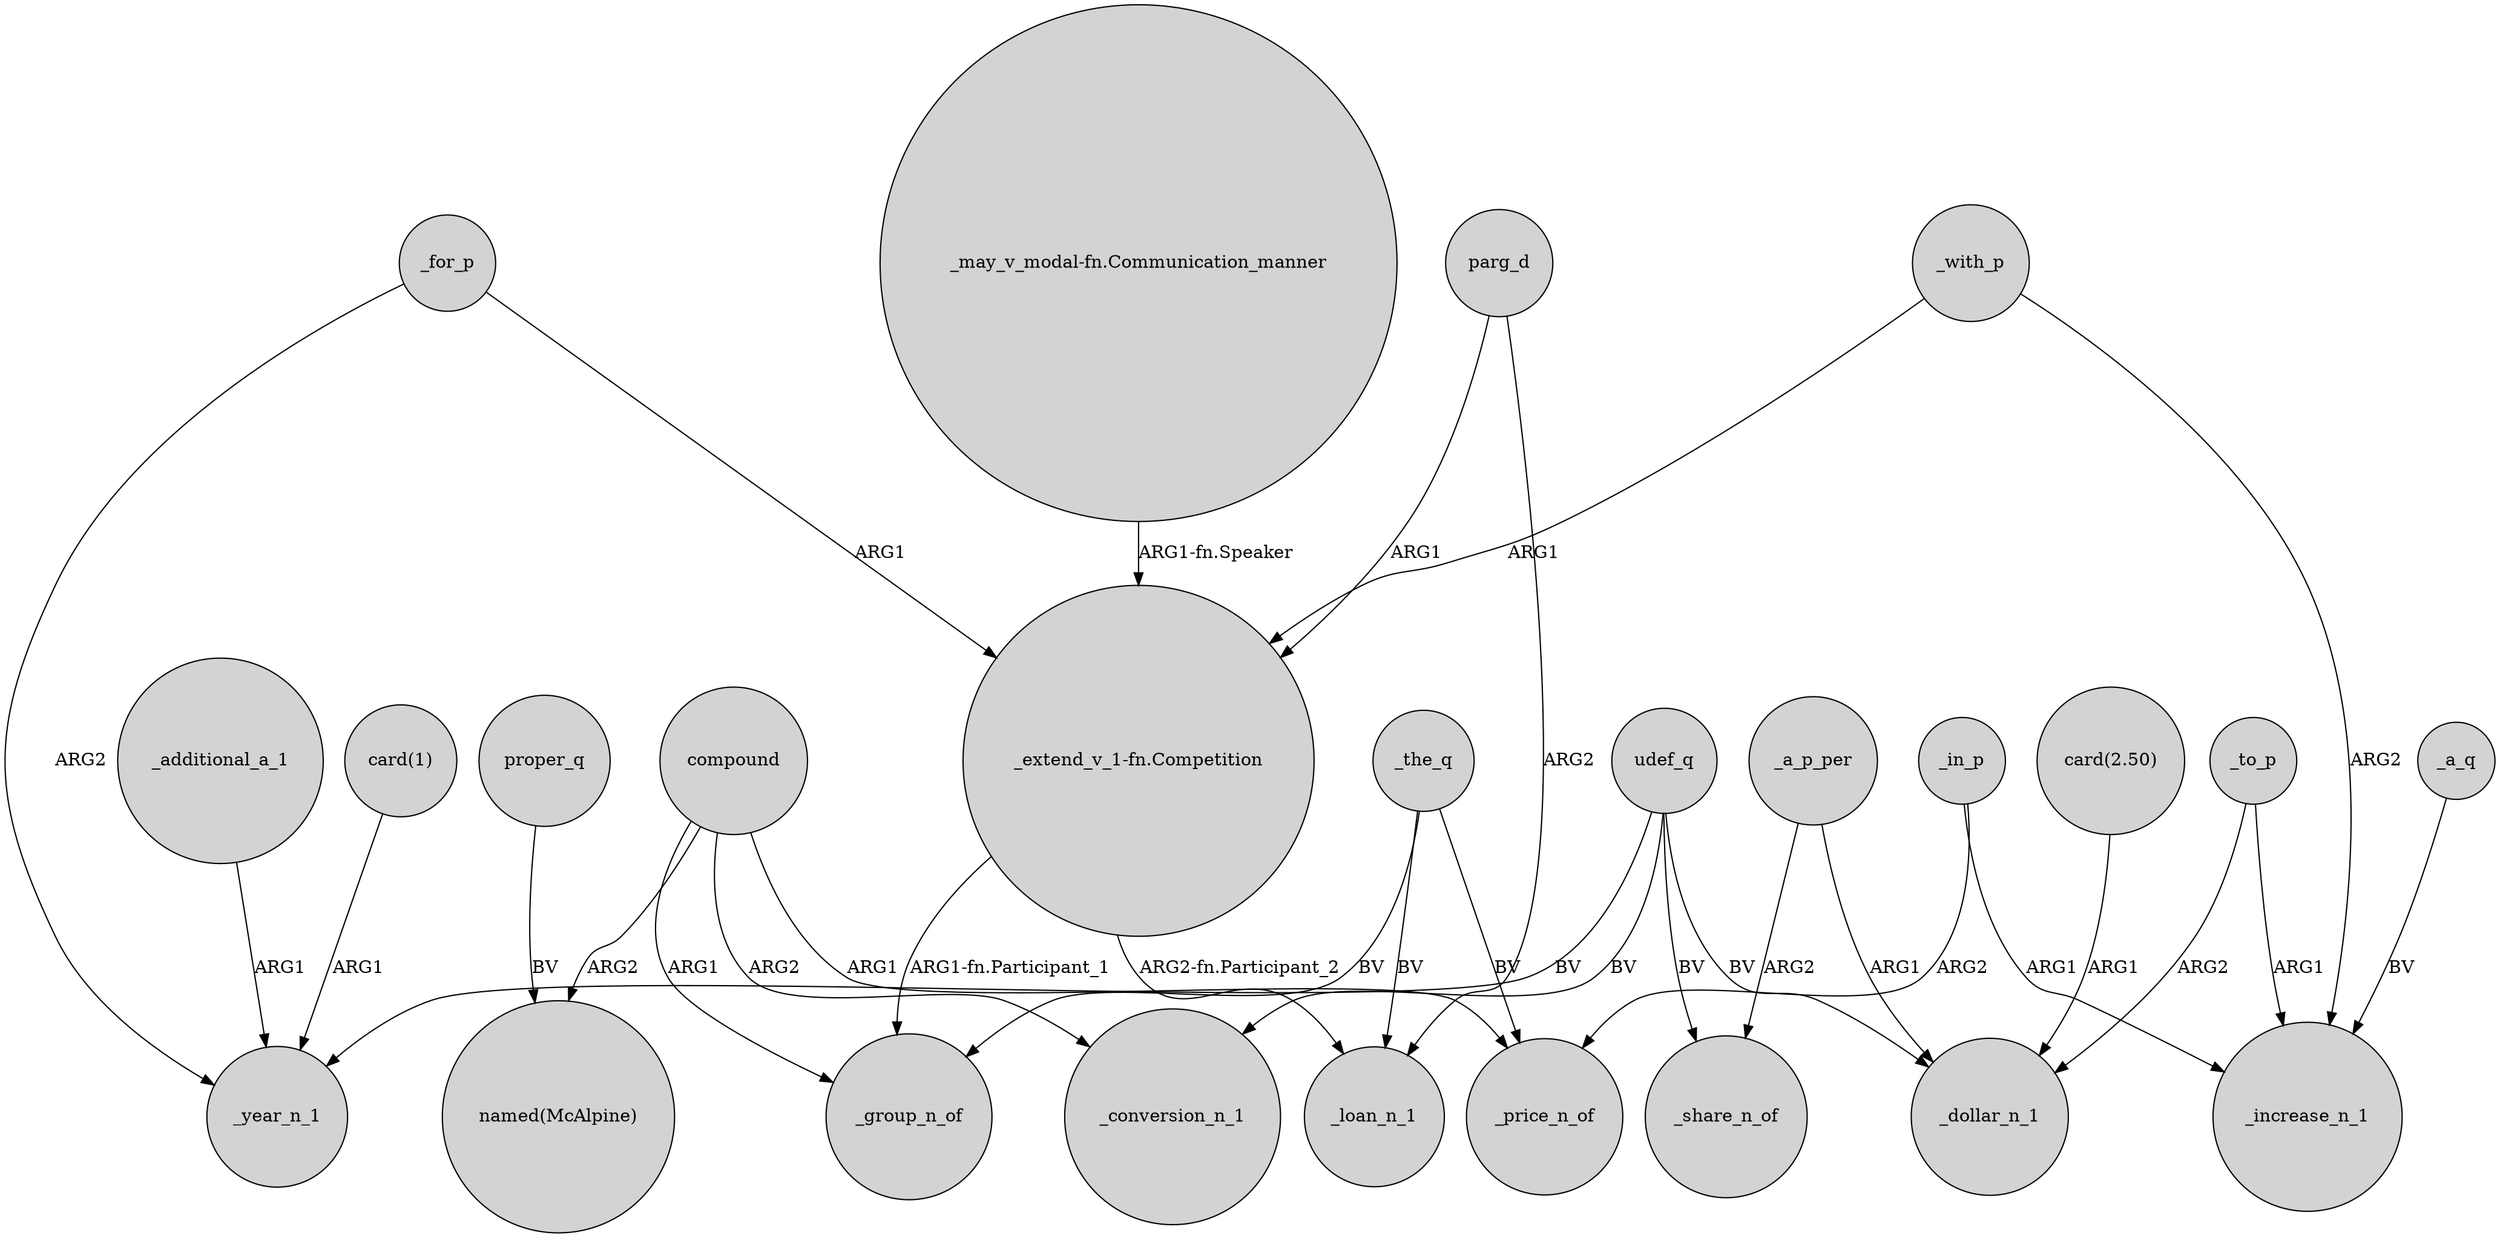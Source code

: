 digraph {
	node [shape=circle style=filled]
	compound -> _conversion_n_1 [label=ARG2]
	"card(1)" -> _year_n_1 [label=ARG1]
	parg_d -> "_extend_v_1-fn.Competition" [label=ARG1]
	_with_p -> "_extend_v_1-fn.Competition" [label=ARG1]
	_for_p -> "_extend_v_1-fn.Competition" [label=ARG1]
	compound -> "named(McAlpine)" [label=ARG2]
	_to_p -> _dollar_n_1 [label=ARG2]
	_with_p -> _increase_n_1 [label=ARG2]
	compound -> _group_n_of [label=ARG1]
	_the_q -> _loan_n_1 [label=BV]
	udef_q -> _conversion_n_1 [label=BV]
	_a_p_per -> _share_n_of [label=ARG2]
	"_extend_v_1-fn.Competition" -> _group_n_of [label="ARG1-fn.Participant_1"]
	udef_q -> _share_n_of [label=BV]
	_the_q -> _group_n_of [label=BV]
	_in_p -> _price_n_of [label=ARG2]
	udef_q -> _dollar_n_1 [label=BV]
	"_may_v_modal-fn.Communication_manner" -> "_extend_v_1-fn.Competition" [label="ARG1-fn.Speaker"]
	proper_q -> "named(McAlpine)" [label=BV]
	"_extend_v_1-fn.Competition" -> _loan_n_1 [label="ARG2-fn.Participant_2"]
	_a_p_per -> _dollar_n_1 [label=ARG1]
	_a_q -> _increase_n_1 [label=BV]
	parg_d -> _loan_n_1 [label=ARG2]
	udef_q -> _year_n_1 [label=BV]
	_for_p -> _year_n_1 [label=ARG2]
	_to_p -> _increase_n_1 [label=ARG1]
	_the_q -> _price_n_of [label=BV]
	compound -> _price_n_of [label=ARG1]
	_in_p -> _increase_n_1 [label=ARG1]
	"card(2.50)" -> _dollar_n_1 [label=ARG1]
	_additional_a_1 -> _year_n_1 [label=ARG1]
}
